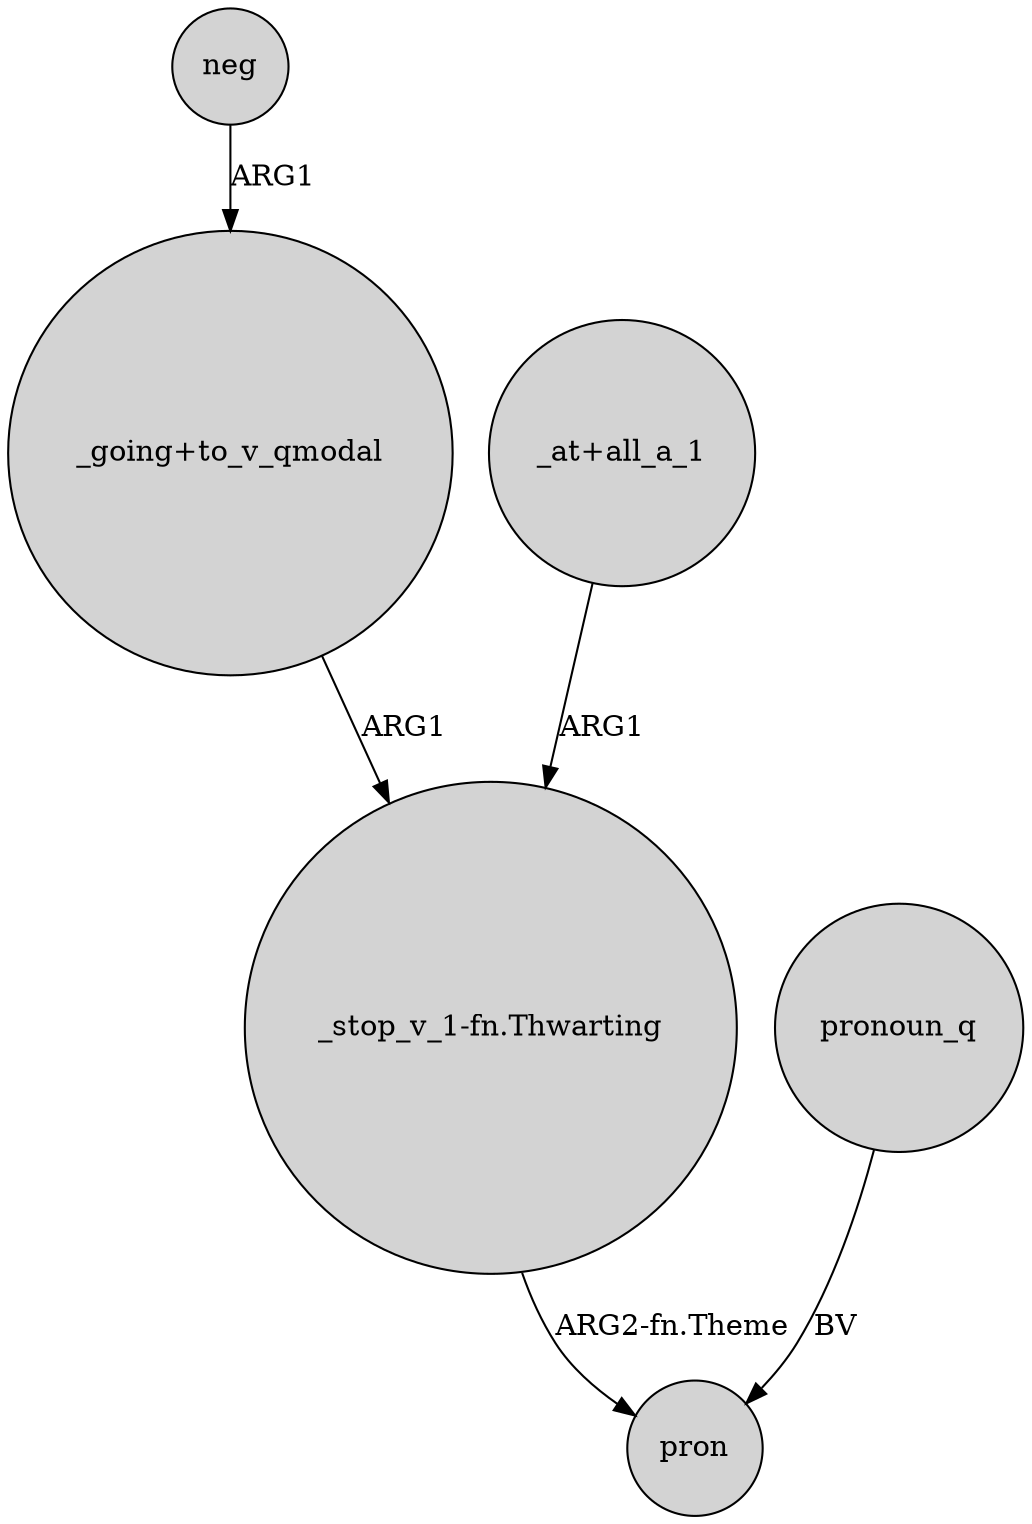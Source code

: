 digraph {
	node [shape=circle style=filled]
	neg -> "_going+to_v_qmodal" [label=ARG1]
	pronoun_q -> pron [label=BV]
	"_going+to_v_qmodal" -> "_stop_v_1-fn.Thwarting" [label=ARG1]
	"_at+all_a_1" -> "_stop_v_1-fn.Thwarting" [label=ARG1]
	"_stop_v_1-fn.Thwarting" -> pron [label="ARG2-fn.Theme"]
}
